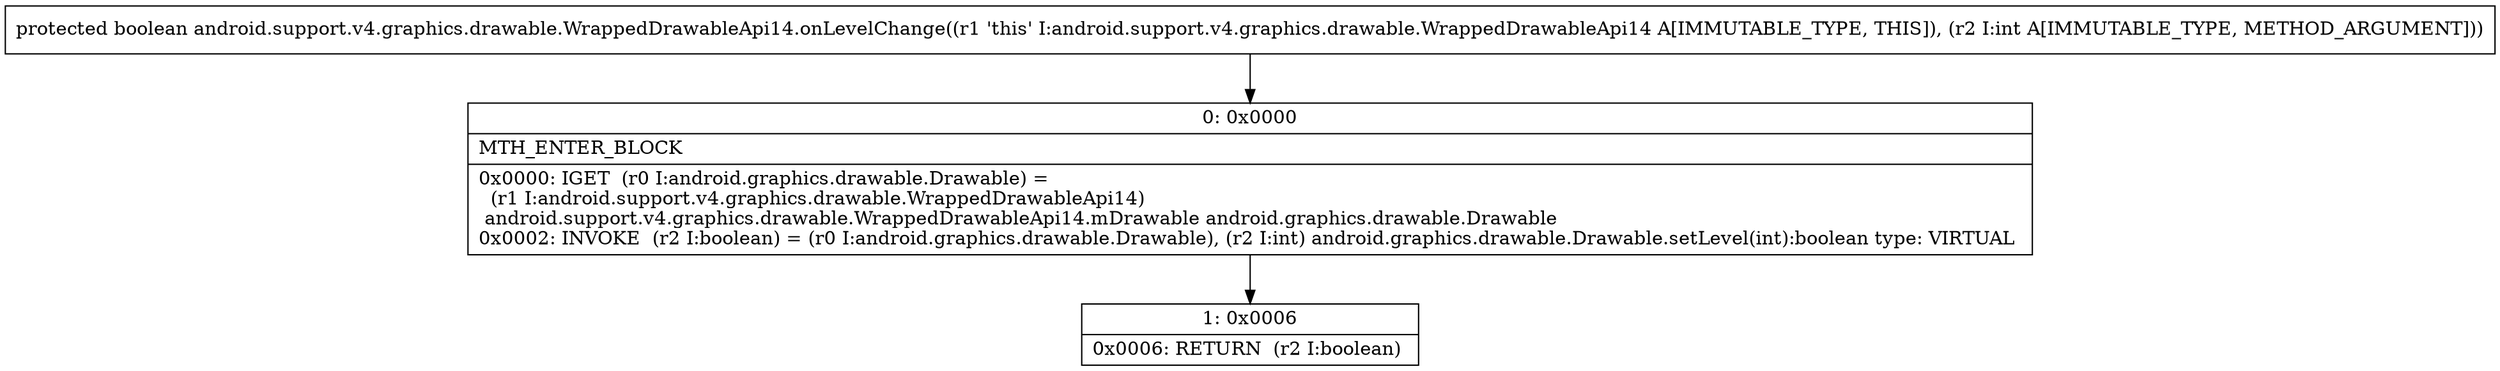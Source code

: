 digraph "CFG forandroid.support.v4.graphics.drawable.WrappedDrawableApi14.onLevelChange(I)Z" {
Node_0 [shape=record,label="{0\:\ 0x0000|MTH_ENTER_BLOCK\l|0x0000: IGET  (r0 I:android.graphics.drawable.Drawable) = \l  (r1 I:android.support.v4.graphics.drawable.WrappedDrawableApi14)\l android.support.v4.graphics.drawable.WrappedDrawableApi14.mDrawable android.graphics.drawable.Drawable \l0x0002: INVOKE  (r2 I:boolean) = (r0 I:android.graphics.drawable.Drawable), (r2 I:int) android.graphics.drawable.Drawable.setLevel(int):boolean type: VIRTUAL \l}"];
Node_1 [shape=record,label="{1\:\ 0x0006|0x0006: RETURN  (r2 I:boolean) \l}"];
MethodNode[shape=record,label="{protected boolean android.support.v4.graphics.drawable.WrappedDrawableApi14.onLevelChange((r1 'this' I:android.support.v4.graphics.drawable.WrappedDrawableApi14 A[IMMUTABLE_TYPE, THIS]), (r2 I:int A[IMMUTABLE_TYPE, METHOD_ARGUMENT])) }"];
MethodNode -> Node_0;
Node_0 -> Node_1;
}

